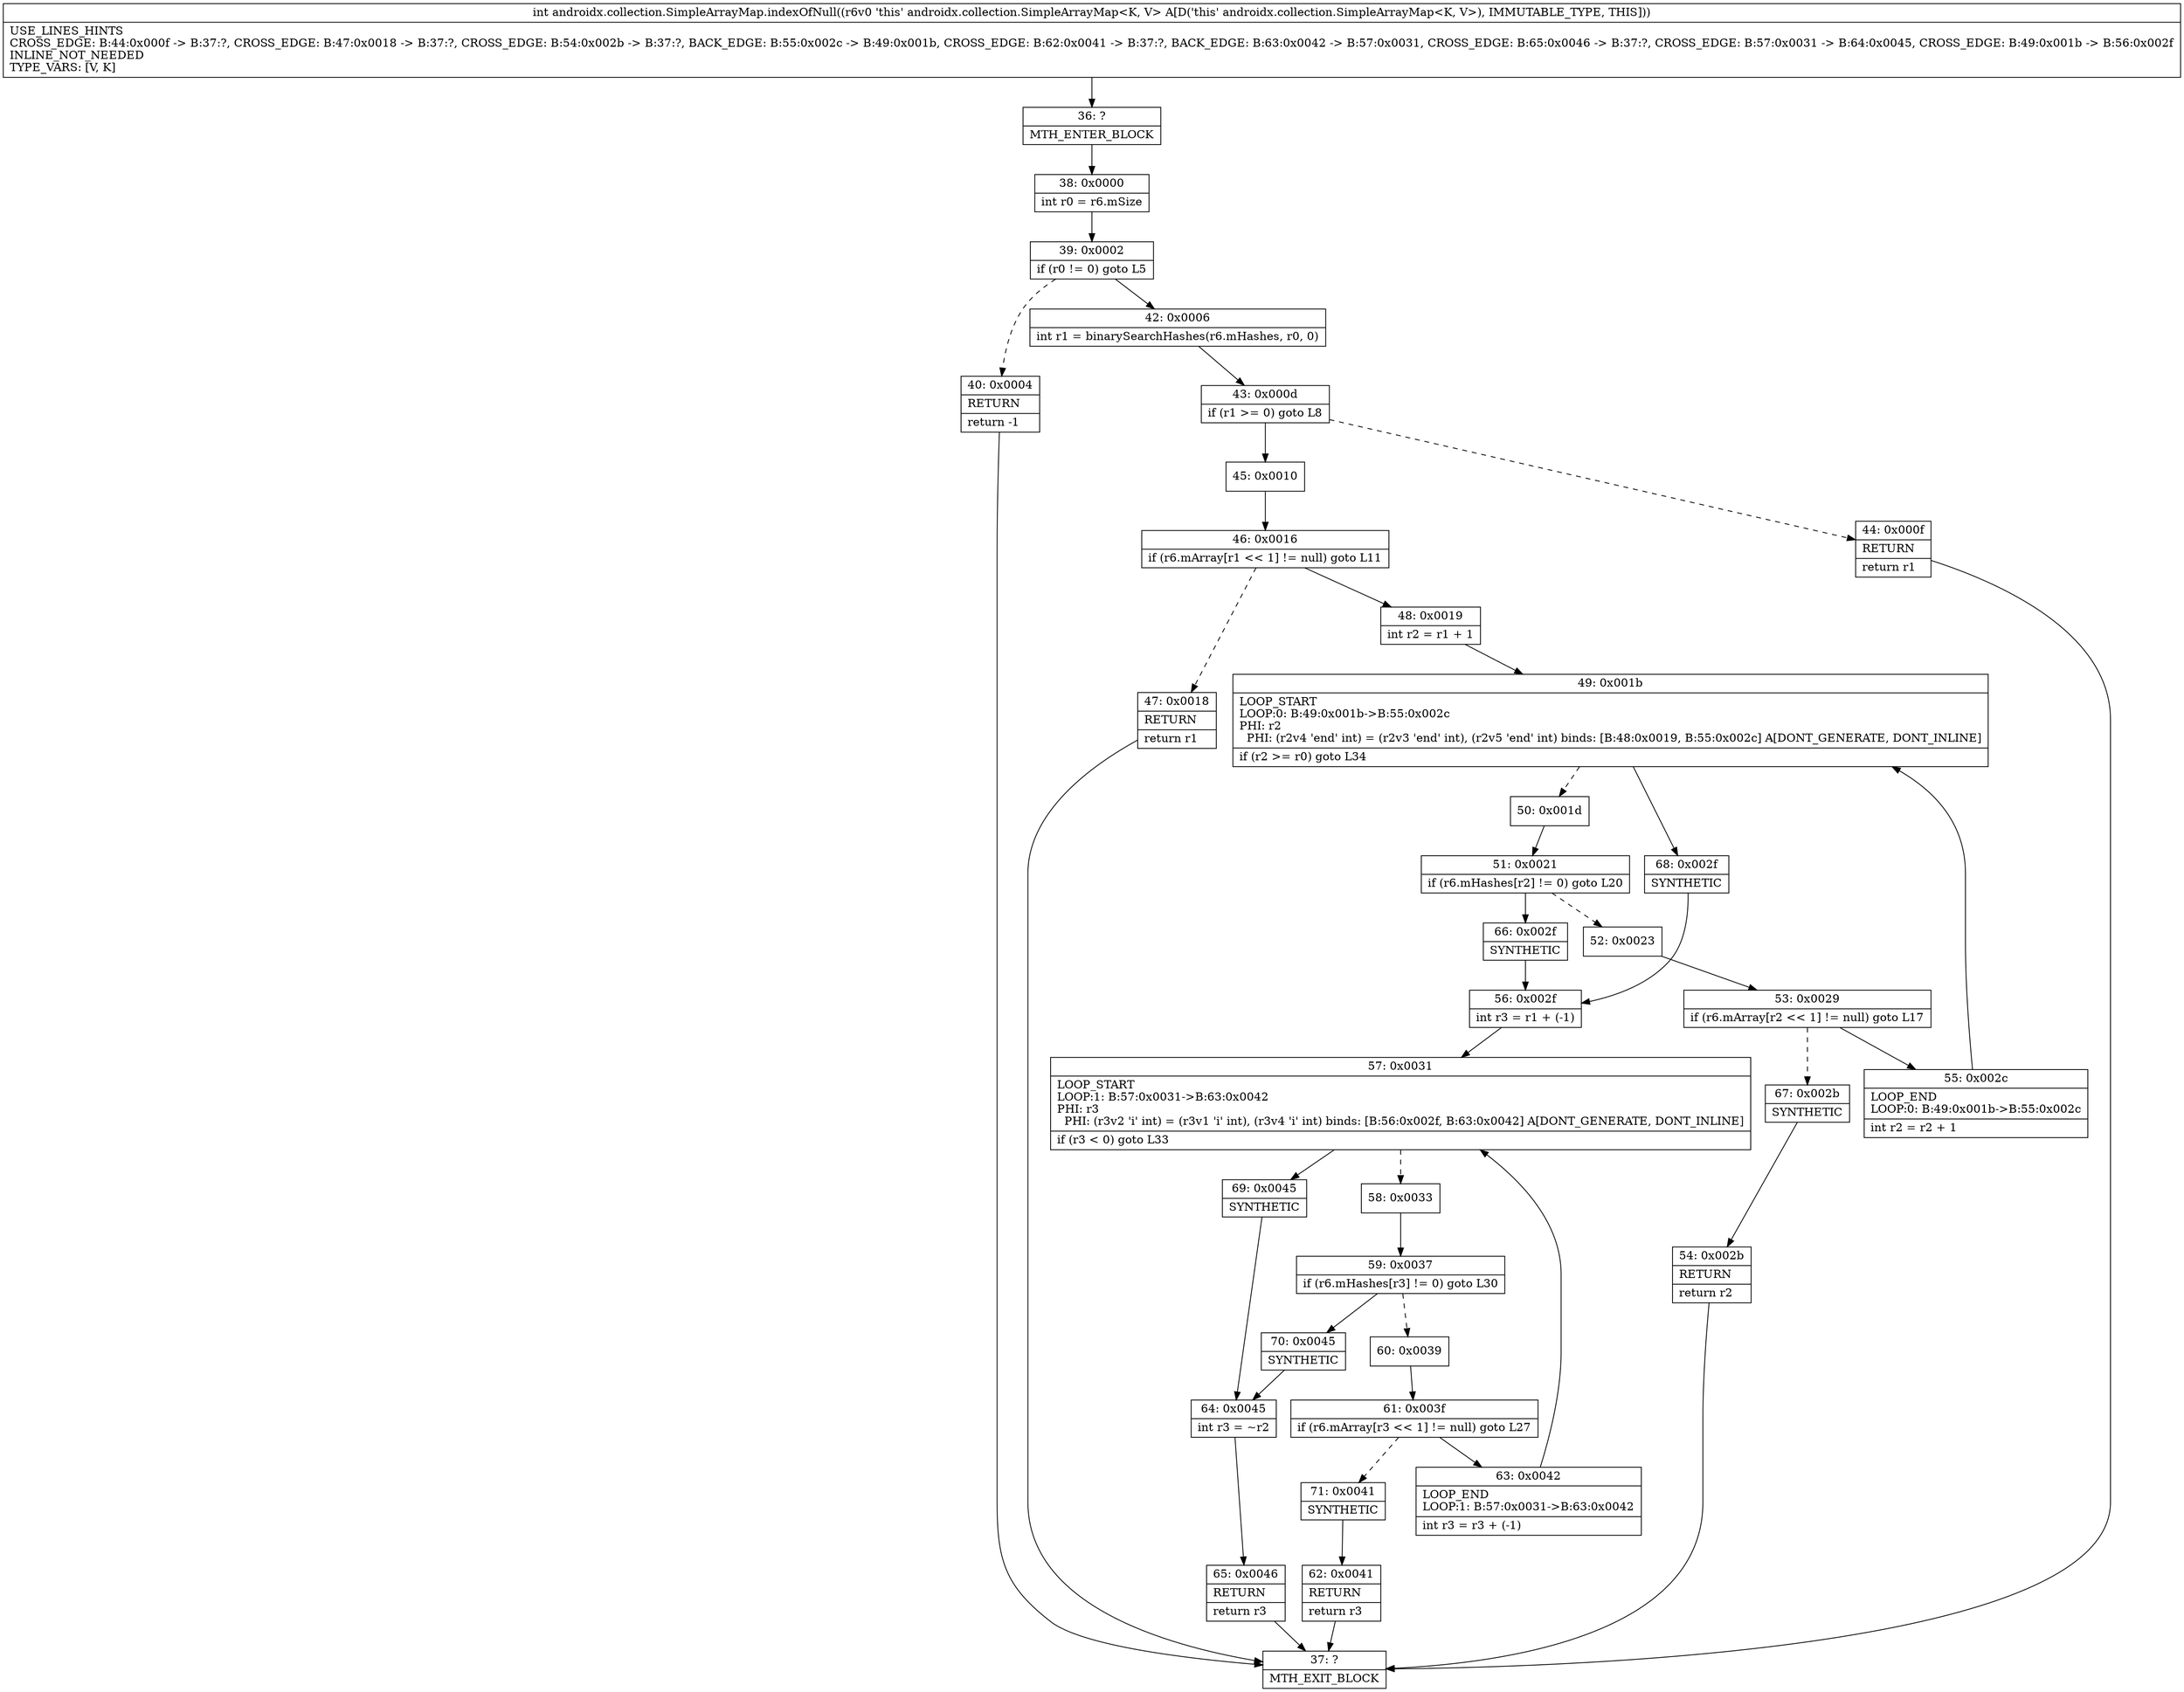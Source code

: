digraph "CFG forandroidx.collection.SimpleArrayMap.indexOfNull()I" {
Node_36 [shape=record,label="{36\:\ ?|MTH_ENTER_BLOCK\l}"];
Node_38 [shape=record,label="{38\:\ 0x0000|int r0 = r6.mSize\l}"];
Node_39 [shape=record,label="{39\:\ 0x0002|if (r0 != 0) goto L5\l}"];
Node_40 [shape=record,label="{40\:\ 0x0004|RETURN\l|return \-1\l}"];
Node_37 [shape=record,label="{37\:\ ?|MTH_EXIT_BLOCK\l}"];
Node_42 [shape=record,label="{42\:\ 0x0006|int r1 = binarySearchHashes(r6.mHashes, r0, 0)\l}"];
Node_43 [shape=record,label="{43\:\ 0x000d|if (r1 \>= 0) goto L8\l}"];
Node_44 [shape=record,label="{44\:\ 0x000f|RETURN\l|return r1\l}"];
Node_45 [shape=record,label="{45\:\ 0x0010}"];
Node_46 [shape=record,label="{46\:\ 0x0016|if (r6.mArray[r1 \<\< 1] != null) goto L11\l}"];
Node_47 [shape=record,label="{47\:\ 0x0018|RETURN\l|return r1\l}"];
Node_48 [shape=record,label="{48\:\ 0x0019|int r2 = r1 + 1\l}"];
Node_49 [shape=record,label="{49\:\ 0x001b|LOOP_START\lLOOP:0: B:49:0x001b\-\>B:55:0x002c\lPHI: r2 \l  PHI: (r2v4 'end' int) = (r2v3 'end' int), (r2v5 'end' int) binds: [B:48:0x0019, B:55:0x002c] A[DONT_GENERATE, DONT_INLINE]\l|if (r2 \>= r0) goto L34\l}"];
Node_50 [shape=record,label="{50\:\ 0x001d}"];
Node_51 [shape=record,label="{51\:\ 0x0021|if (r6.mHashes[r2] != 0) goto L20\l}"];
Node_52 [shape=record,label="{52\:\ 0x0023}"];
Node_53 [shape=record,label="{53\:\ 0x0029|if (r6.mArray[r2 \<\< 1] != null) goto L17\l}"];
Node_55 [shape=record,label="{55\:\ 0x002c|LOOP_END\lLOOP:0: B:49:0x001b\-\>B:55:0x002c\l|int r2 = r2 + 1\l}"];
Node_67 [shape=record,label="{67\:\ 0x002b|SYNTHETIC\l}"];
Node_54 [shape=record,label="{54\:\ 0x002b|RETURN\l|return r2\l}"];
Node_66 [shape=record,label="{66\:\ 0x002f|SYNTHETIC\l}"];
Node_56 [shape=record,label="{56\:\ 0x002f|int r3 = r1 + (\-1)\l}"];
Node_57 [shape=record,label="{57\:\ 0x0031|LOOP_START\lLOOP:1: B:57:0x0031\-\>B:63:0x0042\lPHI: r3 \l  PHI: (r3v2 'i' int) = (r3v1 'i' int), (r3v4 'i' int) binds: [B:56:0x002f, B:63:0x0042] A[DONT_GENERATE, DONT_INLINE]\l|if (r3 \< 0) goto L33\l}"];
Node_58 [shape=record,label="{58\:\ 0x0033}"];
Node_59 [shape=record,label="{59\:\ 0x0037|if (r6.mHashes[r3] != 0) goto L30\l}"];
Node_60 [shape=record,label="{60\:\ 0x0039}"];
Node_61 [shape=record,label="{61\:\ 0x003f|if (r6.mArray[r3 \<\< 1] != null) goto L27\l}"];
Node_63 [shape=record,label="{63\:\ 0x0042|LOOP_END\lLOOP:1: B:57:0x0031\-\>B:63:0x0042\l|int r3 = r3 + (\-1)\l}"];
Node_71 [shape=record,label="{71\:\ 0x0041|SYNTHETIC\l}"];
Node_62 [shape=record,label="{62\:\ 0x0041|RETURN\l|return r3\l}"];
Node_70 [shape=record,label="{70\:\ 0x0045|SYNTHETIC\l}"];
Node_64 [shape=record,label="{64\:\ 0x0045|int r3 = ~r2\l}"];
Node_65 [shape=record,label="{65\:\ 0x0046|RETURN\l|return r3\l}"];
Node_69 [shape=record,label="{69\:\ 0x0045|SYNTHETIC\l}"];
Node_68 [shape=record,label="{68\:\ 0x002f|SYNTHETIC\l}"];
MethodNode[shape=record,label="{int androidx.collection.SimpleArrayMap.indexOfNull((r6v0 'this' androidx.collection.SimpleArrayMap\<K, V\> A[D('this' androidx.collection.SimpleArrayMap\<K, V\>), IMMUTABLE_TYPE, THIS]))  | USE_LINES_HINTS\lCROSS_EDGE: B:44:0x000f \-\> B:37:?, CROSS_EDGE: B:47:0x0018 \-\> B:37:?, CROSS_EDGE: B:54:0x002b \-\> B:37:?, BACK_EDGE: B:55:0x002c \-\> B:49:0x001b, CROSS_EDGE: B:62:0x0041 \-\> B:37:?, BACK_EDGE: B:63:0x0042 \-\> B:57:0x0031, CROSS_EDGE: B:65:0x0046 \-\> B:37:?, CROSS_EDGE: B:57:0x0031 \-\> B:64:0x0045, CROSS_EDGE: B:49:0x001b \-\> B:56:0x002f\lINLINE_NOT_NEEDED\lTYPE_VARS: [V, K]\l}"];
MethodNode -> Node_36;Node_36 -> Node_38;
Node_38 -> Node_39;
Node_39 -> Node_40[style=dashed];
Node_39 -> Node_42;
Node_40 -> Node_37;
Node_42 -> Node_43;
Node_43 -> Node_44[style=dashed];
Node_43 -> Node_45;
Node_44 -> Node_37;
Node_45 -> Node_46;
Node_46 -> Node_47[style=dashed];
Node_46 -> Node_48;
Node_47 -> Node_37;
Node_48 -> Node_49;
Node_49 -> Node_50[style=dashed];
Node_49 -> Node_68;
Node_50 -> Node_51;
Node_51 -> Node_52[style=dashed];
Node_51 -> Node_66;
Node_52 -> Node_53;
Node_53 -> Node_55;
Node_53 -> Node_67[style=dashed];
Node_55 -> Node_49;
Node_67 -> Node_54;
Node_54 -> Node_37;
Node_66 -> Node_56;
Node_56 -> Node_57;
Node_57 -> Node_58[style=dashed];
Node_57 -> Node_69;
Node_58 -> Node_59;
Node_59 -> Node_60[style=dashed];
Node_59 -> Node_70;
Node_60 -> Node_61;
Node_61 -> Node_63;
Node_61 -> Node_71[style=dashed];
Node_63 -> Node_57;
Node_71 -> Node_62;
Node_62 -> Node_37;
Node_70 -> Node_64;
Node_64 -> Node_65;
Node_65 -> Node_37;
Node_69 -> Node_64;
Node_68 -> Node_56;
}

